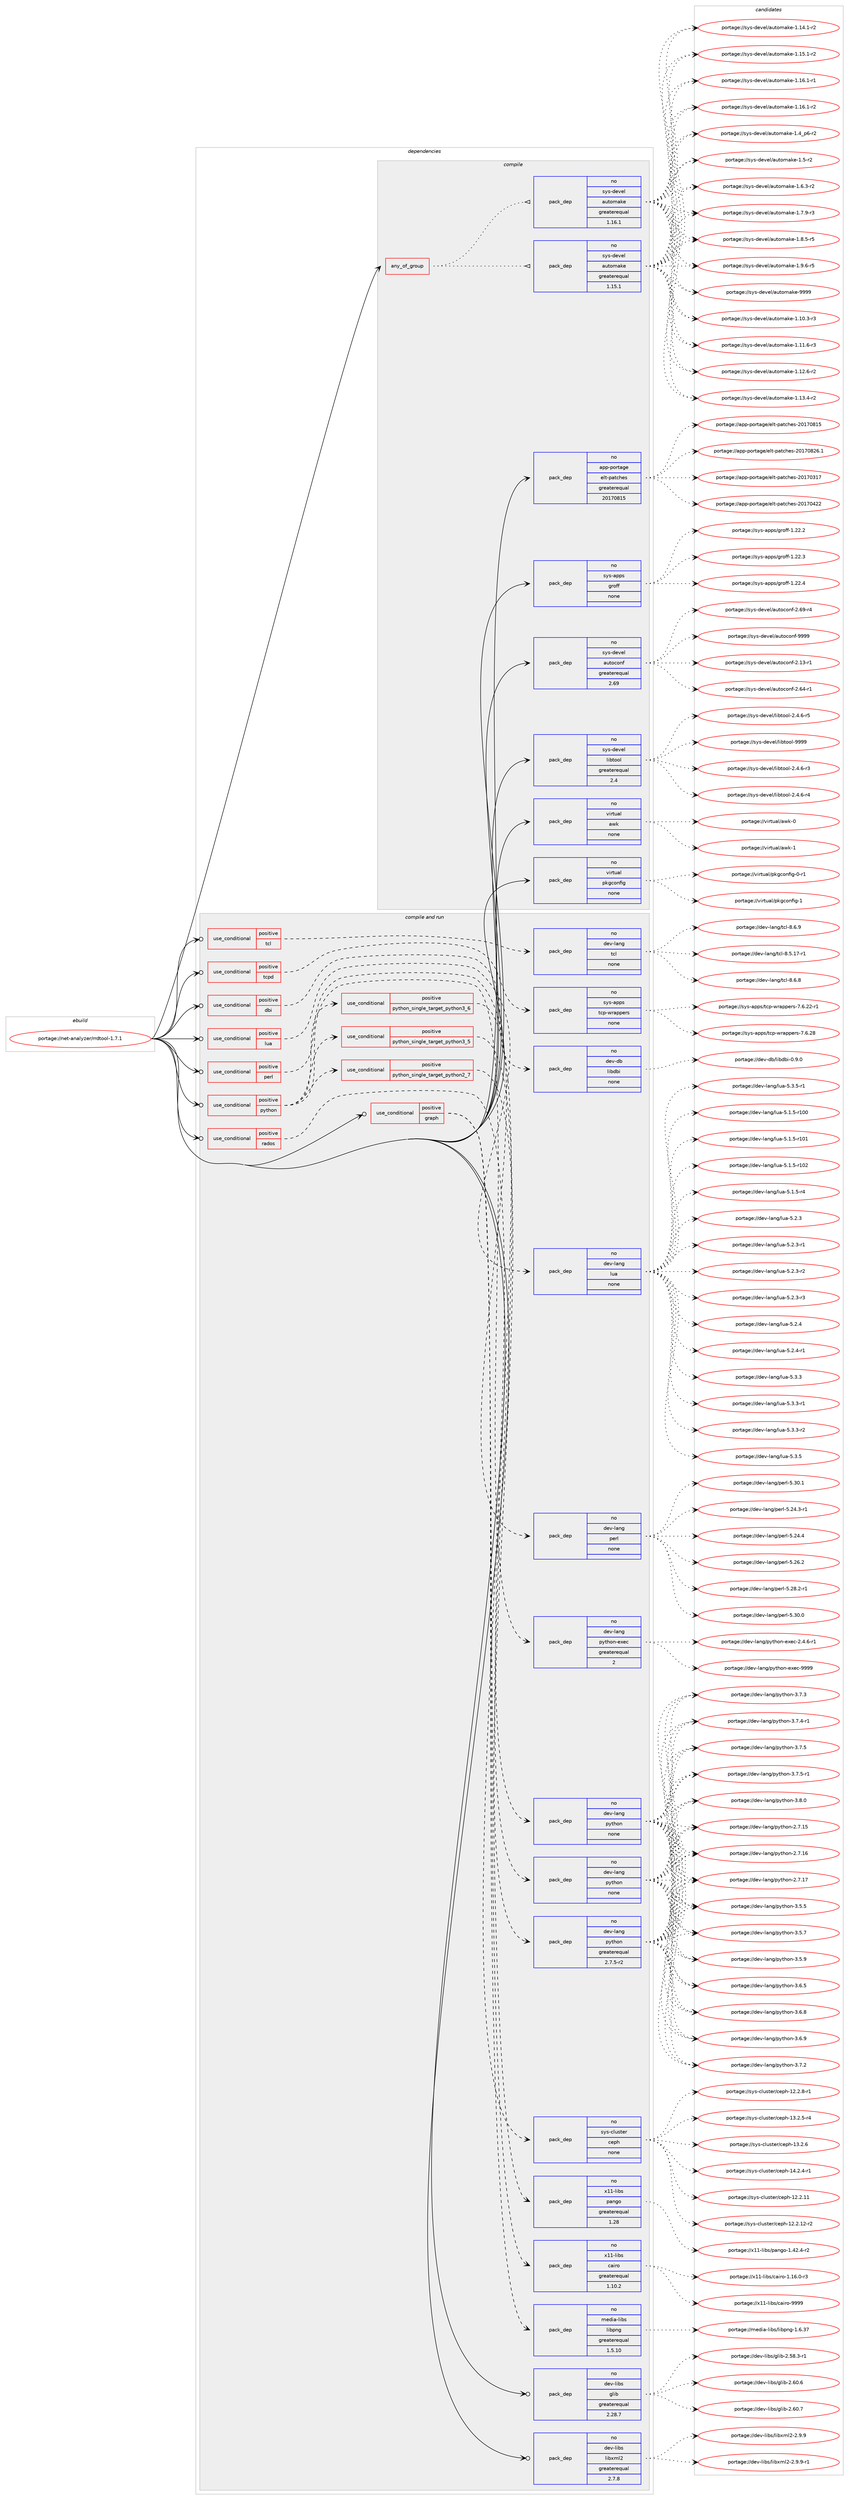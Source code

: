 digraph prolog {

# *************
# Graph options
# *************

newrank=true;
concentrate=true;
compound=true;
graph [rankdir=LR,fontname=Helvetica,fontsize=10,ranksep=1.5];#, ranksep=2.5, nodesep=0.2];
edge  [arrowhead=vee];
node  [fontname=Helvetica,fontsize=10];

# **********
# The ebuild
# **********

subgraph cluster_leftcol {
color=gray;
rank=same;
label=<<i>ebuild</i>>;
id [label="portage://net-analyzer/rrdtool-1.7.1", color=red, width=4, href="../net-analyzer/rrdtool-1.7.1.svg"];
}

# ****************
# The dependencies
# ****************

subgraph cluster_midcol {
color=gray;
label=<<i>dependencies</i>>;
subgraph cluster_compile {
fillcolor="#eeeeee";
style=filled;
label=<<i>compile</i>>;
subgraph any5593 {
dependency348438 [label=<<TABLE BORDER="0" CELLBORDER="1" CELLSPACING="0" CELLPADDING="4"><TR><TD CELLPADDING="10">any_of_group</TD></TR></TABLE>>, shape=none, color=red];subgraph pack255840 {
dependency348439 [label=<<TABLE BORDER="0" CELLBORDER="1" CELLSPACING="0" CELLPADDING="4" WIDTH="220"><TR><TD ROWSPAN="6" CELLPADDING="30">pack_dep</TD></TR><TR><TD WIDTH="110">no</TD></TR><TR><TD>sys-devel</TD></TR><TR><TD>automake</TD></TR><TR><TD>greaterequal</TD></TR><TR><TD>1.16.1</TD></TR></TABLE>>, shape=none, color=blue];
}
dependency348438:e -> dependency348439:w [weight=20,style="dotted",arrowhead="oinv"];
subgraph pack255841 {
dependency348440 [label=<<TABLE BORDER="0" CELLBORDER="1" CELLSPACING="0" CELLPADDING="4" WIDTH="220"><TR><TD ROWSPAN="6" CELLPADDING="30">pack_dep</TD></TR><TR><TD WIDTH="110">no</TD></TR><TR><TD>sys-devel</TD></TR><TR><TD>automake</TD></TR><TR><TD>greaterequal</TD></TR><TR><TD>1.15.1</TD></TR></TABLE>>, shape=none, color=blue];
}
dependency348438:e -> dependency348440:w [weight=20,style="dotted",arrowhead="oinv"];
}
id:e -> dependency348438:w [weight=20,style="solid",arrowhead="vee"];
subgraph pack255842 {
dependency348441 [label=<<TABLE BORDER="0" CELLBORDER="1" CELLSPACING="0" CELLPADDING="4" WIDTH="220"><TR><TD ROWSPAN="6" CELLPADDING="30">pack_dep</TD></TR><TR><TD WIDTH="110">no</TD></TR><TR><TD>app-portage</TD></TR><TR><TD>elt-patches</TD></TR><TR><TD>greaterequal</TD></TR><TR><TD>20170815</TD></TR></TABLE>>, shape=none, color=blue];
}
id:e -> dependency348441:w [weight=20,style="solid",arrowhead="vee"];
subgraph pack255843 {
dependency348442 [label=<<TABLE BORDER="0" CELLBORDER="1" CELLSPACING="0" CELLPADDING="4" WIDTH="220"><TR><TD ROWSPAN="6" CELLPADDING="30">pack_dep</TD></TR><TR><TD WIDTH="110">no</TD></TR><TR><TD>sys-apps</TD></TR><TR><TD>groff</TD></TR><TR><TD>none</TD></TR><TR><TD></TD></TR></TABLE>>, shape=none, color=blue];
}
id:e -> dependency348442:w [weight=20,style="solid",arrowhead="vee"];
subgraph pack255844 {
dependency348443 [label=<<TABLE BORDER="0" CELLBORDER="1" CELLSPACING="0" CELLPADDING="4" WIDTH="220"><TR><TD ROWSPAN="6" CELLPADDING="30">pack_dep</TD></TR><TR><TD WIDTH="110">no</TD></TR><TR><TD>sys-devel</TD></TR><TR><TD>autoconf</TD></TR><TR><TD>greaterequal</TD></TR><TR><TD>2.69</TD></TR></TABLE>>, shape=none, color=blue];
}
id:e -> dependency348443:w [weight=20,style="solid",arrowhead="vee"];
subgraph pack255845 {
dependency348444 [label=<<TABLE BORDER="0" CELLBORDER="1" CELLSPACING="0" CELLPADDING="4" WIDTH="220"><TR><TD ROWSPAN="6" CELLPADDING="30">pack_dep</TD></TR><TR><TD WIDTH="110">no</TD></TR><TR><TD>sys-devel</TD></TR><TR><TD>libtool</TD></TR><TR><TD>greaterequal</TD></TR><TR><TD>2.4</TD></TR></TABLE>>, shape=none, color=blue];
}
id:e -> dependency348444:w [weight=20,style="solid",arrowhead="vee"];
subgraph pack255846 {
dependency348445 [label=<<TABLE BORDER="0" CELLBORDER="1" CELLSPACING="0" CELLPADDING="4" WIDTH="220"><TR><TD ROWSPAN="6" CELLPADDING="30">pack_dep</TD></TR><TR><TD WIDTH="110">no</TD></TR><TR><TD>virtual</TD></TR><TR><TD>awk</TD></TR><TR><TD>none</TD></TR><TR><TD></TD></TR></TABLE>>, shape=none, color=blue];
}
id:e -> dependency348445:w [weight=20,style="solid",arrowhead="vee"];
subgraph pack255847 {
dependency348446 [label=<<TABLE BORDER="0" CELLBORDER="1" CELLSPACING="0" CELLPADDING="4" WIDTH="220"><TR><TD ROWSPAN="6" CELLPADDING="30">pack_dep</TD></TR><TR><TD WIDTH="110">no</TD></TR><TR><TD>virtual</TD></TR><TR><TD>pkgconfig</TD></TR><TR><TD>none</TD></TR><TR><TD></TD></TR></TABLE>>, shape=none, color=blue];
}
id:e -> dependency348446:w [weight=20,style="solid",arrowhead="vee"];
}
subgraph cluster_compileandrun {
fillcolor="#eeeeee";
style=filled;
label=<<i>compile and run</i>>;
subgraph cond86860 {
dependency348447 [label=<<TABLE BORDER="0" CELLBORDER="1" CELLSPACING="0" CELLPADDING="4"><TR><TD ROWSPAN="3" CELLPADDING="10">use_conditional</TD></TR><TR><TD>positive</TD></TR><TR><TD>dbi</TD></TR></TABLE>>, shape=none, color=red];
subgraph pack255848 {
dependency348448 [label=<<TABLE BORDER="0" CELLBORDER="1" CELLSPACING="0" CELLPADDING="4" WIDTH="220"><TR><TD ROWSPAN="6" CELLPADDING="30">pack_dep</TD></TR><TR><TD WIDTH="110">no</TD></TR><TR><TD>dev-db</TD></TR><TR><TD>libdbi</TD></TR><TR><TD>none</TD></TR><TR><TD></TD></TR></TABLE>>, shape=none, color=blue];
}
dependency348447:e -> dependency348448:w [weight=20,style="dashed",arrowhead="vee"];
}
id:e -> dependency348447:w [weight=20,style="solid",arrowhead="odotvee"];
subgraph cond86861 {
dependency348449 [label=<<TABLE BORDER="0" CELLBORDER="1" CELLSPACING="0" CELLPADDING="4"><TR><TD ROWSPAN="3" CELLPADDING="10">use_conditional</TD></TR><TR><TD>positive</TD></TR><TR><TD>graph</TD></TR></TABLE>>, shape=none, color=red];
subgraph pack255849 {
dependency348450 [label=<<TABLE BORDER="0" CELLBORDER="1" CELLSPACING="0" CELLPADDING="4" WIDTH="220"><TR><TD ROWSPAN="6" CELLPADDING="30">pack_dep</TD></TR><TR><TD WIDTH="110">no</TD></TR><TR><TD>media-libs</TD></TR><TR><TD>libpng</TD></TR><TR><TD>greaterequal</TD></TR><TR><TD>1.5.10</TD></TR></TABLE>>, shape=none, color=blue];
}
dependency348449:e -> dependency348450:w [weight=20,style="dashed",arrowhead="vee"];
subgraph pack255850 {
dependency348451 [label=<<TABLE BORDER="0" CELLBORDER="1" CELLSPACING="0" CELLPADDING="4" WIDTH="220"><TR><TD ROWSPAN="6" CELLPADDING="30">pack_dep</TD></TR><TR><TD WIDTH="110">no</TD></TR><TR><TD>x11-libs</TD></TR><TR><TD>cairo</TD></TR><TR><TD>greaterequal</TD></TR><TR><TD>1.10.2</TD></TR></TABLE>>, shape=none, color=blue];
}
dependency348449:e -> dependency348451:w [weight=20,style="dashed",arrowhead="vee"];
subgraph pack255851 {
dependency348452 [label=<<TABLE BORDER="0" CELLBORDER="1" CELLSPACING="0" CELLPADDING="4" WIDTH="220"><TR><TD ROWSPAN="6" CELLPADDING="30">pack_dep</TD></TR><TR><TD WIDTH="110">no</TD></TR><TR><TD>x11-libs</TD></TR><TR><TD>pango</TD></TR><TR><TD>greaterequal</TD></TR><TR><TD>1.28</TD></TR></TABLE>>, shape=none, color=blue];
}
dependency348449:e -> dependency348452:w [weight=20,style="dashed",arrowhead="vee"];
}
id:e -> dependency348449:w [weight=20,style="solid",arrowhead="odotvee"];
subgraph cond86862 {
dependency348453 [label=<<TABLE BORDER="0" CELLBORDER="1" CELLSPACING="0" CELLPADDING="4"><TR><TD ROWSPAN="3" CELLPADDING="10">use_conditional</TD></TR><TR><TD>positive</TD></TR><TR><TD>lua</TD></TR></TABLE>>, shape=none, color=red];
subgraph pack255852 {
dependency348454 [label=<<TABLE BORDER="0" CELLBORDER="1" CELLSPACING="0" CELLPADDING="4" WIDTH="220"><TR><TD ROWSPAN="6" CELLPADDING="30">pack_dep</TD></TR><TR><TD WIDTH="110">no</TD></TR><TR><TD>dev-lang</TD></TR><TR><TD>lua</TD></TR><TR><TD>none</TD></TR><TR><TD></TD></TR></TABLE>>, shape=none, color=blue];
}
dependency348453:e -> dependency348454:w [weight=20,style="dashed",arrowhead="vee"];
}
id:e -> dependency348453:w [weight=20,style="solid",arrowhead="odotvee"];
subgraph cond86863 {
dependency348455 [label=<<TABLE BORDER="0" CELLBORDER="1" CELLSPACING="0" CELLPADDING="4"><TR><TD ROWSPAN="3" CELLPADDING="10">use_conditional</TD></TR><TR><TD>positive</TD></TR><TR><TD>perl</TD></TR></TABLE>>, shape=none, color=red];
subgraph pack255853 {
dependency348456 [label=<<TABLE BORDER="0" CELLBORDER="1" CELLSPACING="0" CELLPADDING="4" WIDTH="220"><TR><TD ROWSPAN="6" CELLPADDING="30">pack_dep</TD></TR><TR><TD WIDTH="110">no</TD></TR><TR><TD>dev-lang</TD></TR><TR><TD>perl</TD></TR><TR><TD>none</TD></TR><TR><TD></TD></TR></TABLE>>, shape=none, color=blue];
}
dependency348455:e -> dependency348456:w [weight=20,style="dashed",arrowhead="vee"];
}
id:e -> dependency348455:w [weight=20,style="solid",arrowhead="odotvee"];
subgraph cond86864 {
dependency348457 [label=<<TABLE BORDER="0" CELLBORDER="1" CELLSPACING="0" CELLPADDING="4"><TR><TD ROWSPAN="3" CELLPADDING="10">use_conditional</TD></TR><TR><TD>positive</TD></TR><TR><TD>python</TD></TR></TABLE>>, shape=none, color=red];
subgraph cond86865 {
dependency348458 [label=<<TABLE BORDER="0" CELLBORDER="1" CELLSPACING="0" CELLPADDING="4"><TR><TD ROWSPAN="3" CELLPADDING="10">use_conditional</TD></TR><TR><TD>positive</TD></TR><TR><TD>python_single_target_python2_7</TD></TR></TABLE>>, shape=none, color=red];
subgraph pack255854 {
dependency348459 [label=<<TABLE BORDER="0" CELLBORDER="1" CELLSPACING="0" CELLPADDING="4" WIDTH="220"><TR><TD ROWSPAN="6" CELLPADDING="30">pack_dep</TD></TR><TR><TD WIDTH="110">no</TD></TR><TR><TD>dev-lang</TD></TR><TR><TD>python</TD></TR><TR><TD>greaterequal</TD></TR><TR><TD>2.7.5-r2</TD></TR></TABLE>>, shape=none, color=blue];
}
dependency348458:e -> dependency348459:w [weight=20,style="dashed",arrowhead="vee"];
}
dependency348457:e -> dependency348458:w [weight=20,style="dashed",arrowhead="vee"];
subgraph cond86866 {
dependency348460 [label=<<TABLE BORDER="0" CELLBORDER="1" CELLSPACING="0" CELLPADDING="4"><TR><TD ROWSPAN="3" CELLPADDING="10">use_conditional</TD></TR><TR><TD>positive</TD></TR><TR><TD>python_single_target_python3_5</TD></TR></TABLE>>, shape=none, color=red];
subgraph pack255855 {
dependency348461 [label=<<TABLE BORDER="0" CELLBORDER="1" CELLSPACING="0" CELLPADDING="4" WIDTH="220"><TR><TD ROWSPAN="6" CELLPADDING="30">pack_dep</TD></TR><TR><TD WIDTH="110">no</TD></TR><TR><TD>dev-lang</TD></TR><TR><TD>python</TD></TR><TR><TD>none</TD></TR><TR><TD></TD></TR></TABLE>>, shape=none, color=blue];
}
dependency348460:e -> dependency348461:w [weight=20,style="dashed",arrowhead="vee"];
}
dependency348457:e -> dependency348460:w [weight=20,style="dashed",arrowhead="vee"];
subgraph cond86867 {
dependency348462 [label=<<TABLE BORDER="0" CELLBORDER="1" CELLSPACING="0" CELLPADDING="4"><TR><TD ROWSPAN="3" CELLPADDING="10">use_conditional</TD></TR><TR><TD>positive</TD></TR><TR><TD>python_single_target_python3_6</TD></TR></TABLE>>, shape=none, color=red];
subgraph pack255856 {
dependency348463 [label=<<TABLE BORDER="0" CELLBORDER="1" CELLSPACING="0" CELLPADDING="4" WIDTH="220"><TR><TD ROWSPAN="6" CELLPADDING="30">pack_dep</TD></TR><TR><TD WIDTH="110">no</TD></TR><TR><TD>dev-lang</TD></TR><TR><TD>python</TD></TR><TR><TD>none</TD></TR><TR><TD></TD></TR></TABLE>>, shape=none, color=blue];
}
dependency348462:e -> dependency348463:w [weight=20,style="dashed",arrowhead="vee"];
}
dependency348457:e -> dependency348462:w [weight=20,style="dashed",arrowhead="vee"];
subgraph pack255857 {
dependency348464 [label=<<TABLE BORDER="0" CELLBORDER="1" CELLSPACING="0" CELLPADDING="4" WIDTH="220"><TR><TD ROWSPAN="6" CELLPADDING="30">pack_dep</TD></TR><TR><TD WIDTH="110">no</TD></TR><TR><TD>dev-lang</TD></TR><TR><TD>python-exec</TD></TR><TR><TD>greaterequal</TD></TR><TR><TD>2</TD></TR></TABLE>>, shape=none, color=blue];
}
dependency348457:e -> dependency348464:w [weight=20,style="dashed",arrowhead="vee"];
}
id:e -> dependency348457:w [weight=20,style="solid",arrowhead="odotvee"];
subgraph cond86868 {
dependency348465 [label=<<TABLE BORDER="0" CELLBORDER="1" CELLSPACING="0" CELLPADDING="4"><TR><TD ROWSPAN="3" CELLPADDING="10">use_conditional</TD></TR><TR><TD>positive</TD></TR><TR><TD>rados</TD></TR></TABLE>>, shape=none, color=red];
subgraph pack255858 {
dependency348466 [label=<<TABLE BORDER="0" CELLBORDER="1" CELLSPACING="0" CELLPADDING="4" WIDTH="220"><TR><TD ROWSPAN="6" CELLPADDING="30">pack_dep</TD></TR><TR><TD WIDTH="110">no</TD></TR><TR><TD>sys-cluster</TD></TR><TR><TD>ceph</TD></TR><TR><TD>none</TD></TR><TR><TD></TD></TR></TABLE>>, shape=none, color=blue];
}
dependency348465:e -> dependency348466:w [weight=20,style="dashed",arrowhead="vee"];
}
id:e -> dependency348465:w [weight=20,style="solid",arrowhead="odotvee"];
subgraph cond86869 {
dependency348467 [label=<<TABLE BORDER="0" CELLBORDER="1" CELLSPACING="0" CELLPADDING="4"><TR><TD ROWSPAN="3" CELLPADDING="10">use_conditional</TD></TR><TR><TD>positive</TD></TR><TR><TD>tcl</TD></TR></TABLE>>, shape=none, color=red];
subgraph pack255859 {
dependency348468 [label=<<TABLE BORDER="0" CELLBORDER="1" CELLSPACING="0" CELLPADDING="4" WIDTH="220"><TR><TD ROWSPAN="6" CELLPADDING="30">pack_dep</TD></TR><TR><TD WIDTH="110">no</TD></TR><TR><TD>dev-lang</TD></TR><TR><TD>tcl</TD></TR><TR><TD>none</TD></TR><TR><TD></TD></TR></TABLE>>, shape=none, color=blue];
}
dependency348467:e -> dependency348468:w [weight=20,style="dashed",arrowhead="vee"];
}
id:e -> dependency348467:w [weight=20,style="solid",arrowhead="odotvee"];
subgraph cond86870 {
dependency348469 [label=<<TABLE BORDER="0" CELLBORDER="1" CELLSPACING="0" CELLPADDING="4"><TR><TD ROWSPAN="3" CELLPADDING="10">use_conditional</TD></TR><TR><TD>positive</TD></TR><TR><TD>tcpd</TD></TR></TABLE>>, shape=none, color=red];
subgraph pack255860 {
dependency348470 [label=<<TABLE BORDER="0" CELLBORDER="1" CELLSPACING="0" CELLPADDING="4" WIDTH="220"><TR><TD ROWSPAN="6" CELLPADDING="30">pack_dep</TD></TR><TR><TD WIDTH="110">no</TD></TR><TR><TD>sys-apps</TD></TR><TR><TD>tcp-wrappers</TD></TR><TR><TD>none</TD></TR><TR><TD></TD></TR></TABLE>>, shape=none, color=blue];
}
dependency348469:e -> dependency348470:w [weight=20,style="dashed",arrowhead="vee"];
}
id:e -> dependency348469:w [weight=20,style="solid",arrowhead="odotvee"];
subgraph pack255861 {
dependency348471 [label=<<TABLE BORDER="0" CELLBORDER="1" CELLSPACING="0" CELLPADDING="4" WIDTH="220"><TR><TD ROWSPAN="6" CELLPADDING="30">pack_dep</TD></TR><TR><TD WIDTH="110">no</TD></TR><TR><TD>dev-libs</TD></TR><TR><TD>glib</TD></TR><TR><TD>greaterequal</TD></TR><TR><TD>2.28.7</TD></TR></TABLE>>, shape=none, color=blue];
}
id:e -> dependency348471:w [weight=20,style="solid",arrowhead="odotvee"];
subgraph pack255862 {
dependency348472 [label=<<TABLE BORDER="0" CELLBORDER="1" CELLSPACING="0" CELLPADDING="4" WIDTH="220"><TR><TD ROWSPAN="6" CELLPADDING="30">pack_dep</TD></TR><TR><TD WIDTH="110">no</TD></TR><TR><TD>dev-libs</TD></TR><TR><TD>libxml2</TD></TR><TR><TD>greaterequal</TD></TR><TR><TD>2.7.8</TD></TR></TABLE>>, shape=none, color=blue];
}
id:e -> dependency348472:w [weight=20,style="solid",arrowhead="odotvee"];
}
subgraph cluster_run {
fillcolor="#eeeeee";
style=filled;
label=<<i>run</i>>;
}
}

# **************
# The candidates
# **************

subgraph cluster_choices {
rank=same;
color=gray;
label=<<i>candidates</i>>;

subgraph choice255840 {
color=black;
nodesep=1;
choiceportage11512111545100101118101108479711711611110997107101454946494846514511451 [label="portage://sys-devel/automake-1.10.3-r3", color=red, width=4,href="../sys-devel/automake-1.10.3-r3.svg"];
choiceportage11512111545100101118101108479711711611110997107101454946494946544511451 [label="portage://sys-devel/automake-1.11.6-r3", color=red, width=4,href="../sys-devel/automake-1.11.6-r3.svg"];
choiceportage11512111545100101118101108479711711611110997107101454946495046544511450 [label="portage://sys-devel/automake-1.12.6-r2", color=red, width=4,href="../sys-devel/automake-1.12.6-r2.svg"];
choiceportage11512111545100101118101108479711711611110997107101454946495146524511450 [label="portage://sys-devel/automake-1.13.4-r2", color=red, width=4,href="../sys-devel/automake-1.13.4-r2.svg"];
choiceportage11512111545100101118101108479711711611110997107101454946495246494511450 [label="portage://sys-devel/automake-1.14.1-r2", color=red, width=4,href="../sys-devel/automake-1.14.1-r2.svg"];
choiceportage11512111545100101118101108479711711611110997107101454946495346494511450 [label="portage://sys-devel/automake-1.15.1-r2", color=red, width=4,href="../sys-devel/automake-1.15.1-r2.svg"];
choiceportage11512111545100101118101108479711711611110997107101454946495446494511449 [label="portage://sys-devel/automake-1.16.1-r1", color=red, width=4,href="../sys-devel/automake-1.16.1-r1.svg"];
choiceportage11512111545100101118101108479711711611110997107101454946495446494511450 [label="portage://sys-devel/automake-1.16.1-r2", color=red, width=4,href="../sys-devel/automake-1.16.1-r2.svg"];
choiceportage115121115451001011181011084797117116111109971071014549465295112544511450 [label="portage://sys-devel/automake-1.4_p6-r2", color=red, width=4,href="../sys-devel/automake-1.4_p6-r2.svg"];
choiceportage11512111545100101118101108479711711611110997107101454946534511450 [label="portage://sys-devel/automake-1.5-r2", color=red, width=4,href="../sys-devel/automake-1.5-r2.svg"];
choiceportage115121115451001011181011084797117116111109971071014549465446514511450 [label="portage://sys-devel/automake-1.6.3-r2", color=red, width=4,href="../sys-devel/automake-1.6.3-r2.svg"];
choiceportage115121115451001011181011084797117116111109971071014549465546574511451 [label="portage://sys-devel/automake-1.7.9-r3", color=red, width=4,href="../sys-devel/automake-1.7.9-r3.svg"];
choiceportage115121115451001011181011084797117116111109971071014549465646534511453 [label="portage://sys-devel/automake-1.8.5-r5", color=red, width=4,href="../sys-devel/automake-1.8.5-r5.svg"];
choiceportage115121115451001011181011084797117116111109971071014549465746544511453 [label="portage://sys-devel/automake-1.9.6-r5", color=red, width=4,href="../sys-devel/automake-1.9.6-r5.svg"];
choiceportage115121115451001011181011084797117116111109971071014557575757 [label="portage://sys-devel/automake-9999", color=red, width=4,href="../sys-devel/automake-9999.svg"];
dependency348439:e -> choiceportage11512111545100101118101108479711711611110997107101454946494846514511451:w [style=dotted,weight="100"];
dependency348439:e -> choiceportage11512111545100101118101108479711711611110997107101454946494946544511451:w [style=dotted,weight="100"];
dependency348439:e -> choiceportage11512111545100101118101108479711711611110997107101454946495046544511450:w [style=dotted,weight="100"];
dependency348439:e -> choiceportage11512111545100101118101108479711711611110997107101454946495146524511450:w [style=dotted,weight="100"];
dependency348439:e -> choiceportage11512111545100101118101108479711711611110997107101454946495246494511450:w [style=dotted,weight="100"];
dependency348439:e -> choiceportage11512111545100101118101108479711711611110997107101454946495346494511450:w [style=dotted,weight="100"];
dependency348439:e -> choiceportage11512111545100101118101108479711711611110997107101454946495446494511449:w [style=dotted,weight="100"];
dependency348439:e -> choiceportage11512111545100101118101108479711711611110997107101454946495446494511450:w [style=dotted,weight="100"];
dependency348439:e -> choiceportage115121115451001011181011084797117116111109971071014549465295112544511450:w [style=dotted,weight="100"];
dependency348439:e -> choiceportage11512111545100101118101108479711711611110997107101454946534511450:w [style=dotted,weight="100"];
dependency348439:e -> choiceportage115121115451001011181011084797117116111109971071014549465446514511450:w [style=dotted,weight="100"];
dependency348439:e -> choiceportage115121115451001011181011084797117116111109971071014549465546574511451:w [style=dotted,weight="100"];
dependency348439:e -> choiceportage115121115451001011181011084797117116111109971071014549465646534511453:w [style=dotted,weight="100"];
dependency348439:e -> choiceportage115121115451001011181011084797117116111109971071014549465746544511453:w [style=dotted,weight="100"];
dependency348439:e -> choiceportage115121115451001011181011084797117116111109971071014557575757:w [style=dotted,weight="100"];
}
subgraph choice255841 {
color=black;
nodesep=1;
choiceportage11512111545100101118101108479711711611110997107101454946494846514511451 [label="portage://sys-devel/automake-1.10.3-r3", color=red, width=4,href="../sys-devel/automake-1.10.3-r3.svg"];
choiceportage11512111545100101118101108479711711611110997107101454946494946544511451 [label="portage://sys-devel/automake-1.11.6-r3", color=red, width=4,href="../sys-devel/automake-1.11.6-r3.svg"];
choiceportage11512111545100101118101108479711711611110997107101454946495046544511450 [label="portage://sys-devel/automake-1.12.6-r2", color=red, width=4,href="../sys-devel/automake-1.12.6-r2.svg"];
choiceportage11512111545100101118101108479711711611110997107101454946495146524511450 [label="portage://sys-devel/automake-1.13.4-r2", color=red, width=4,href="../sys-devel/automake-1.13.4-r2.svg"];
choiceportage11512111545100101118101108479711711611110997107101454946495246494511450 [label="portage://sys-devel/automake-1.14.1-r2", color=red, width=4,href="../sys-devel/automake-1.14.1-r2.svg"];
choiceportage11512111545100101118101108479711711611110997107101454946495346494511450 [label="portage://sys-devel/automake-1.15.1-r2", color=red, width=4,href="../sys-devel/automake-1.15.1-r2.svg"];
choiceportage11512111545100101118101108479711711611110997107101454946495446494511449 [label="portage://sys-devel/automake-1.16.1-r1", color=red, width=4,href="../sys-devel/automake-1.16.1-r1.svg"];
choiceportage11512111545100101118101108479711711611110997107101454946495446494511450 [label="portage://sys-devel/automake-1.16.1-r2", color=red, width=4,href="../sys-devel/automake-1.16.1-r2.svg"];
choiceportage115121115451001011181011084797117116111109971071014549465295112544511450 [label="portage://sys-devel/automake-1.4_p6-r2", color=red, width=4,href="../sys-devel/automake-1.4_p6-r2.svg"];
choiceportage11512111545100101118101108479711711611110997107101454946534511450 [label="portage://sys-devel/automake-1.5-r2", color=red, width=4,href="../sys-devel/automake-1.5-r2.svg"];
choiceportage115121115451001011181011084797117116111109971071014549465446514511450 [label="portage://sys-devel/automake-1.6.3-r2", color=red, width=4,href="../sys-devel/automake-1.6.3-r2.svg"];
choiceportage115121115451001011181011084797117116111109971071014549465546574511451 [label="portage://sys-devel/automake-1.7.9-r3", color=red, width=4,href="../sys-devel/automake-1.7.9-r3.svg"];
choiceportage115121115451001011181011084797117116111109971071014549465646534511453 [label="portage://sys-devel/automake-1.8.5-r5", color=red, width=4,href="../sys-devel/automake-1.8.5-r5.svg"];
choiceportage115121115451001011181011084797117116111109971071014549465746544511453 [label="portage://sys-devel/automake-1.9.6-r5", color=red, width=4,href="../sys-devel/automake-1.9.6-r5.svg"];
choiceportage115121115451001011181011084797117116111109971071014557575757 [label="portage://sys-devel/automake-9999", color=red, width=4,href="../sys-devel/automake-9999.svg"];
dependency348440:e -> choiceportage11512111545100101118101108479711711611110997107101454946494846514511451:w [style=dotted,weight="100"];
dependency348440:e -> choiceportage11512111545100101118101108479711711611110997107101454946494946544511451:w [style=dotted,weight="100"];
dependency348440:e -> choiceportage11512111545100101118101108479711711611110997107101454946495046544511450:w [style=dotted,weight="100"];
dependency348440:e -> choiceportage11512111545100101118101108479711711611110997107101454946495146524511450:w [style=dotted,weight="100"];
dependency348440:e -> choiceportage11512111545100101118101108479711711611110997107101454946495246494511450:w [style=dotted,weight="100"];
dependency348440:e -> choiceportage11512111545100101118101108479711711611110997107101454946495346494511450:w [style=dotted,weight="100"];
dependency348440:e -> choiceportage11512111545100101118101108479711711611110997107101454946495446494511449:w [style=dotted,weight="100"];
dependency348440:e -> choiceportage11512111545100101118101108479711711611110997107101454946495446494511450:w [style=dotted,weight="100"];
dependency348440:e -> choiceportage115121115451001011181011084797117116111109971071014549465295112544511450:w [style=dotted,weight="100"];
dependency348440:e -> choiceportage11512111545100101118101108479711711611110997107101454946534511450:w [style=dotted,weight="100"];
dependency348440:e -> choiceportage115121115451001011181011084797117116111109971071014549465446514511450:w [style=dotted,weight="100"];
dependency348440:e -> choiceportage115121115451001011181011084797117116111109971071014549465546574511451:w [style=dotted,weight="100"];
dependency348440:e -> choiceportage115121115451001011181011084797117116111109971071014549465646534511453:w [style=dotted,weight="100"];
dependency348440:e -> choiceportage115121115451001011181011084797117116111109971071014549465746544511453:w [style=dotted,weight="100"];
dependency348440:e -> choiceportage115121115451001011181011084797117116111109971071014557575757:w [style=dotted,weight="100"];
}
subgraph choice255842 {
color=black;
nodesep=1;
choiceportage97112112451121111141169710310147101108116451129711699104101115455048495548514955 [label="portage://app-portage/elt-patches-20170317", color=red, width=4,href="../app-portage/elt-patches-20170317.svg"];
choiceportage97112112451121111141169710310147101108116451129711699104101115455048495548525050 [label="portage://app-portage/elt-patches-20170422", color=red, width=4,href="../app-portage/elt-patches-20170422.svg"];
choiceportage97112112451121111141169710310147101108116451129711699104101115455048495548564953 [label="portage://app-portage/elt-patches-20170815", color=red, width=4,href="../app-portage/elt-patches-20170815.svg"];
choiceportage971121124511211111411697103101471011081164511297116991041011154550484955485650544649 [label="portage://app-portage/elt-patches-20170826.1", color=red, width=4,href="../app-portage/elt-patches-20170826.1.svg"];
dependency348441:e -> choiceportage97112112451121111141169710310147101108116451129711699104101115455048495548514955:w [style=dotted,weight="100"];
dependency348441:e -> choiceportage97112112451121111141169710310147101108116451129711699104101115455048495548525050:w [style=dotted,weight="100"];
dependency348441:e -> choiceportage97112112451121111141169710310147101108116451129711699104101115455048495548564953:w [style=dotted,weight="100"];
dependency348441:e -> choiceportage971121124511211111411697103101471011081164511297116991041011154550484955485650544649:w [style=dotted,weight="100"];
}
subgraph choice255843 {
color=black;
nodesep=1;
choiceportage11512111545971121121154710311411110210245494650504650 [label="portage://sys-apps/groff-1.22.2", color=red, width=4,href="../sys-apps/groff-1.22.2.svg"];
choiceportage11512111545971121121154710311411110210245494650504651 [label="portage://sys-apps/groff-1.22.3", color=red, width=4,href="../sys-apps/groff-1.22.3.svg"];
choiceportage11512111545971121121154710311411110210245494650504652 [label="portage://sys-apps/groff-1.22.4", color=red, width=4,href="../sys-apps/groff-1.22.4.svg"];
dependency348442:e -> choiceportage11512111545971121121154710311411110210245494650504650:w [style=dotted,weight="100"];
dependency348442:e -> choiceportage11512111545971121121154710311411110210245494650504651:w [style=dotted,weight="100"];
dependency348442:e -> choiceportage11512111545971121121154710311411110210245494650504652:w [style=dotted,weight="100"];
}
subgraph choice255844 {
color=black;
nodesep=1;
choiceportage1151211154510010111810110847971171161119911111010245504649514511449 [label="portage://sys-devel/autoconf-2.13-r1", color=red, width=4,href="../sys-devel/autoconf-2.13-r1.svg"];
choiceportage1151211154510010111810110847971171161119911111010245504654524511449 [label="portage://sys-devel/autoconf-2.64-r1", color=red, width=4,href="../sys-devel/autoconf-2.64-r1.svg"];
choiceportage1151211154510010111810110847971171161119911111010245504654574511452 [label="portage://sys-devel/autoconf-2.69-r4", color=red, width=4,href="../sys-devel/autoconf-2.69-r4.svg"];
choiceportage115121115451001011181011084797117116111991111101024557575757 [label="portage://sys-devel/autoconf-9999", color=red, width=4,href="../sys-devel/autoconf-9999.svg"];
dependency348443:e -> choiceportage1151211154510010111810110847971171161119911111010245504649514511449:w [style=dotted,weight="100"];
dependency348443:e -> choiceportage1151211154510010111810110847971171161119911111010245504654524511449:w [style=dotted,weight="100"];
dependency348443:e -> choiceportage1151211154510010111810110847971171161119911111010245504654574511452:w [style=dotted,weight="100"];
dependency348443:e -> choiceportage115121115451001011181011084797117116111991111101024557575757:w [style=dotted,weight="100"];
}
subgraph choice255845 {
color=black;
nodesep=1;
choiceportage1151211154510010111810110847108105981161111111084550465246544511451 [label="portage://sys-devel/libtool-2.4.6-r3", color=red, width=4,href="../sys-devel/libtool-2.4.6-r3.svg"];
choiceportage1151211154510010111810110847108105981161111111084550465246544511452 [label="portage://sys-devel/libtool-2.4.6-r4", color=red, width=4,href="../sys-devel/libtool-2.4.6-r4.svg"];
choiceportage1151211154510010111810110847108105981161111111084550465246544511453 [label="portage://sys-devel/libtool-2.4.6-r5", color=red, width=4,href="../sys-devel/libtool-2.4.6-r5.svg"];
choiceportage1151211154510010111810110847108105981161111111084557575757 [label="portage://sys-devel/libtool-9999", color=red, width=4,href="../sys-devel/libtool-9999.svg"];
dependency348444:e -> choiceportage1151211154510010111810110847108105981161111111084550465246544511451:w [style=dotted,weight="100"];
dependency348444:e -> choiceportage1151211154510010111810110847108105981161111111084550465246544511452:w [style=dotted,weight="100"];
dependency348444:e -> choiceportage1151211154510010111810110847108105981161111111084550465246544511453:w [style=dotted,weight="100"];
dependency348444:e -> choiceportage1151211154510010111810110847108105981161111111084557575757:w [style=dotted,weight="100"];
}
subgraph choice255846 {
color=black;
nodesep=1;
choiceportage1181051141161179710847971191074548 [label="portage://virtual/awk-0", color=red, width=4,href="../virtual/awk-0.svg"];
choiceportage1181051141161179710847971191074549 [label="portage://virtual/awk-1", color=red, width=4,href="../virtual/awk-1.svg"];
dependency348445:e -> choiceportage1181051141161179710847971191074548:w [style=dotted,weight="100"];
dependency348445:e -> choiceportage1181051141161179710847971191074549:w [style=dotted,weight="100"];
}
subgraph choice255847 {
color=black;
nodesep=1;
choiceportage11810511411611797108471121071039911111010210510345484511449 [label="portage://virtual/pkgconfig-0-r1", color=red, width=4,href="../virtual/pkgconfig-0-r1.svg"];
choiceportage1181051141161179710847112107103991111101021051034549 [label="portage://virtual/pkgconfig-1", color=red, width=4,href="../virtual/pkgconfig-1.svg"];
dependency348446:e -> choiceportage11810511411611797108471121071039911111010210510345484511449:w [style=dotted,weight="100"];
dependency348446:e -> choiceportage1181051141161179710847112107103991111101021051034549:w [style=dotted,weight="100"];
}
subgraph choice255848 {
color=black;
nodesep=1;
choiceportage1001011184510098471081059810098105454846574648 [label="portage://dev-db/libdbi-0.9.0", color=red, width=4,href="../dev-db/libdbi-0.9.0.svg"];
dependency348448:e -> choiceportage1001011184510098471081059810098105454846574648:w [style=dotted,weight="100"];
}
subgraph choice255849 {
color=black;
nodesep=1;
choiceportage109101100105974510810598115471081059811211010345494654465155 [label="portage://media-libs/libpng-1.6.37", color=red, width=4,href="../media-libs/libpng-1.6.37.svg"];
dependency348450:e -> choiceportage109101100105974510810598115471081059811211010345494654465155:w [style=dotted,weight="100"];
}
subgraph choice255850 {
color=black;
nodesep=1;
choiceportage12049494510810598115479997105114111454946495446484511451 [label="portage://x11-libs/cairo-1.16.0-r3", color=red, width=4,href="../x11-libs/cairo-1.16.0-r3.svg"];
choiceportage120494945108105981154799971051141114557575757 [label="portage://x11-libs/cairo-9999", color=red, width=4,href="../x11-libs/cairo-9999.svg"];
dependency348451:e -> choiceportage12049494510810598115479997105114111454946495446484511451:w [style=dotted,weight="100"];
dependency348451:e -> choiceportage120494945108105981154799971051141114557575757:w [style=dotted,weight="100"];
}
subgraph choice255851 {
color=black;
nodesep=1;
choiceportage120494945108105981154711297110103111454946525046524511450 [label="portage://x11-libs/pango-1.42.4-r2", color=red, width=4,href="../x11-libs/pango-1.42.4-r2.svg"];
dependency348452:e -> choiceportage120494945108105981154711297110103111454946525046524511450:w [style=dotted,weight="100"];
}
subgraph choice255852 {
color=black;
nodesep=1;
choiceportage1001011184510897110103471081179745534649465345114494848 [label="portage://dev-lang/lua-5.1.5-r100", color=red, width=4,href="../dev-lang/lua-5.1.5-r100.svg"];
choiceportage1001011184510897110103471081179745534649465345114494849 [label="portage://dev-lang/lua-5.1.5-r101", color=red, width=4,href="../dev-lang/lua-5.1.5-r101.svg"];
choiceportage1001011184510897110103471081179745534649465345114494850 [label="portage://dev-lang/lua-5.1.5-r102", color=red, width=4,href="../dev-lang/lua-5.1.5-r102.svg"];
choiceportage100101118451089711010347108117974553464946534511452 [label="portage://dev-lang/lua-5.1.5-r4", color=red, width=4,href="../dev-lang/lua-5.1.5-r4.svg"];
choiceportage10010111845108971101034710811797455346504651 [label="portage://dev-lang/lua-5.2.3", color=red, width=4,href="../dev-lang/lua-5.2.3.svg"];
choiceportage100101118451089711010347108117974553465046514511449 [label="portage://dev-lang/lua-5.2.3-r1", color=red, width=4,href="../dev-lang/lua-5.2.3-r1.svg"];
choiceportage100101118451089711010347108117974553465046514511450 [label="portage://dev-lang/lua-5.2.3-r2", color=red, width=4,href="../dev-lang/lua-5.2.3-r2.svg"];
choiceportage100101118451089711010347108117974553465046514511451 [label="portage://dev-lang/lua-5.2.3-r3", color=red, width=4,href="../dev-lang/lua-5.2.3-r3.svg"];
choiceportage10010111845108971101034710811797455346504652 [label="portage://dev-lang/lua-5.2.4", color=red, width=4,href="../dev-lang/lua-5.2.4.svg"];
choiceportage100101118451089711010347108117974553465046524511449 [label="portage://dev-lang/lua-5.2.4-r1", color=red, width=4,href="../dev-lang/lua-5.2.4-r1.svg"];
choiceportage10010111845108971101034710811797455346514651 [label="portage://dev-lang/lua-5.3.3", color=red, width=4,href="../dev-lang/lua-5.3.3.svg"];
choiceportage100101118451089711010347108117974553465146514511449 [label="portage://dev-lang/lua-5.3.3-r1", color=red, width=4,href="../dev-lang/lua-5.3.3-r1.svg"];
choiceportage100101118451089711010347108117974553465146514511450 [label="portage://dev-lang/lua-5.3.3-r2", color=red, width=4,href="../dev-lang/lua-5.3.3-r2.svg"];
choiceportage10010111845108971101034710811797455346514653 [label="portage://dev-lang/lua-5.3.5", color=red, width=4,href="../dev-lang/lua-5.3.5.svg"];
choiceportage100101118451089711010347108117974553465146534511449 [label="portage://dev-lang/lua-5.3.5-r1", color=red, width=4,href="../dev-lang/lua-5.3.5-r1.svg"];
dependency348454:e -> choiceportage1001011184510897110103471081179745534649465345114494848:w [style=dotted,weight="100"];
dependency348454:e -> choiceportage1001011184510897110103471081179745534649465345114494849:w [style=dotted,weight="100"];
dependency348454:e -> choiceportage1001011184510897110103471081179745534649465345114494850:w [style=dotted,weight="100"];
dependency348454:e -> choiceportage100101118451089711010347108117974553464946534511452:w [style=dotted,weight="100"];
dependency348454:e -> choiceportage10010111845108971101034710811797455346504651:w [style=dotted,weight="100"];
dependency348454:e -> choiceportage100101118451089711010347108117974553465046514511449:w [style=dotted,weight="100"];
dependency348454:e -> choiceportage100101118451089711010347108117974553465046514511450:w [style=dotted,weight="100"];
dependency348454:e -> choiceportage100101118451089711010347108117974553465046514511451:w [style=dotted,weight="100"];
dependency348454:e -> choiceportage10010111845108971101034710811797455346504652:w [style=dotted,weight="100"];
dependency348454:e -> choiceportage100101118451089711010347108117974553465046524511449:w [style=dotted,weight="100"];
dependency348454:e -> choiceportage10010111845108971101034710811797455346514651:w [style=dotted,weight="100"];
dependency348454:e -> choiceportage100101118451089711010347108117974553465146514511449:w [style=dotted,weight="100"];
dependency348454:e -> choiceportage100101118451089711010347108117974553465146514511450:w [style=dotted,weight="100"];
dependency348454:e -> choiceportage10010111845108971101034710811797455346514653:w [style=dotted,weight="100"];
dependency348454:e -> choiceportage100101118451089711010347108117974553465146534511449:w [style=dotted,weight="100"];
}
subgraph choice255853 {
color=black;
nodesep=1;
choiceportage100101118451089711010347112101114108455346505246514511449 [label="portage://dev-lang/perl-5.24.3-r1", color=red, width=4,href="../dev-lang/perl-5.24.3-r1.svg"];
choiceportage10010111845108971101034711210111410845534650524652 [label="portage://dev-lang/perl-5.24.4", color=red, width=4,href="../dev-lang/perl-5.24.4.svg"];
choiceportage10010111845108971101034711210111410845534650544650 [label="portage://dev-lang/perl-5.26.2", color=red, width=4,href="../dev-lang/perl-5.26.2.svg"];
choiceportage100101118451089711010347112101114108455346505646504511449 [label="portage://dev-lang/perl-5.28.2-r1", color=red, width=4,href="../dev-lang/perl-5.28.2-r1.svg"];
choiceportage10010111845108971101034711210111410845534651484648 [label="portage://dev-lang/perl-5.30.0", color=red, width=4,href="../dev-lang/perl-5.30.0.svg"];
choiceportage10010111845108971101034711210111410845534651484649 [label="portage://dev-lang/perl-5.30.1", color=red, width=4,href="../dev-lang/perl-5.30.1.svg"];
dependency348456:e -> choiceportage100101118451089711010347112101114108455346505246514511449:w [style=dotted,weight="100"];
dependency348456:e -> choiceportage10010111845108971101034711210111410845534650524652:w [style=dotted,weight="100"];
dependency348456:e -> choiceportage10010111845108971101034711210111410845534650544650:w [style=dotted,weight="100"];
dependency348456:e -> choiceportage100101118451089711010347112101114108455346505646504511449:w [style=dotted,weight="100"];
dependency348456:e -> choiceportage10010111845108971101034711210111410845534651484648:w [style=dotted,weight="100"];
dependency348456:e -> choiceportage10010111845108971101034711210111410845534651484649:w [style=dotted,weight="100"];
}
subgraph choice255854 {
color=black;
nodesep=1;
choiceportage10010111845108971101034711212111610411111045504655464953 [label="portage://dev-lang/python-2.7.15", color=red, width=4,href="../dev-lang/python-2.7.15.svg"];
choiceportage10010111845108971101034711212111610411111045504655464954 [label="portage://dev-lang/python-2.7.16", color=red, width=4,href="../dev-lang/python-2.7.16.svg"];
choiceportage10010111845108971101034711212111610411111045504655464955 [label="portage://dev-lang/python-2.7.17", color=red, width=4,href="../dev-lang/python-2.7.17.svg"];
choiceportage100101118451089711010347112121116104111110455146534653 [label="portage://dev-lang/python-3.5.5", color=red, width=4,href="../dev-lang/python-3.5.5.svg"];
choiceportage100101118451089711010347112121116104111110455146534655 [label="portage://dev-lang/python-3.5.7", color=red, width=4,href="../dev-lang/python-3.5.7.svg"];
choiceportage100101118451089711010347112121116104111110455146534657 [label="portage://dev-lang/python-3.5.9", color=red, width=4,href="../dev-lang/python-3.5.9.svg"];
choiceportage100101118451089711010347112121116104111110455146544653 [label="portage://dev-lang/python-3.6.5", color=red, width=4,href="../dev-lang/python-3.6.5.svg"];
choiceportage100101118451089711010347112121116104111110455146544656 [label="portage://dev-lang/python-3.6.8", color=red, width=4,href="../dev-lang/python-3.6.8.svg"];
choiceportage100101118451089711010347112121116104111110455146544657 [label="portage://dev-lang/python-3.6.9", color=red, width=4,href="../dev-lang/python-3.6.9.svg"];
choiceportage100101118451089711010347112121116104111110455146554650 [label="portage://dev-lang/python-3.7.2", color=red, width=4,href="../dev-lang/python-3.7.2.svg"];
choiceportage100101118451089711010347112121116104111110455146554651 [label="portage://dev-lang/python-3.7.3", color=red, width=4,href="../dev-lang/python-3.7.3.svg"];
choiceportage1001011184510897110103471121211161041111104551465546524511449 [label="portage://dev-lang/python-3.7.4-r1", color=red, width=4,href="../dev-lang/python-3.7.4-r1.svg"];
choiceportage100101118451089711010347112121116104111110455146554653 [label="portage://dev-lang/python-3.7.5", color=red, width=4,href="../dev-lang/python-3.7.5.svg"];
choiceportage1001011184510897110103471121211161041111104551465546534511449 [label="portage://dev-lang/python-3.7.5-r1", color=red, width=4,href="../dev-lang/python-3.7.5-r1.svg"];
choiceportage100101118451089711010347112121116104111110455146564648 [label="portage://dev-lang/python-3.8.0", color=red, width=4,href="../dev-lang/python-3.8.0.svg"];
dependency348459:e -> choiceportage10010111845108971101034711212111610411111045504655464953:w [style=dotted,weight="100"];
dependency348459:e -> choiceportage10010111845108971101034711212111610411111045504655464954:w [style=dotted,weight="100"];
dependency348459:e -> choiceportage10010111845108971101034711212111610411111045504655464955:w [style=dotted,weight="100"];
dependency348459:e -> choiceportage100101118451089711010347112121116104111110455146534653:w [style=dotted,weight="100"];
dependency348459:e -> choiceportage100101118451089711010347112121116104111110455146534655:w [style=dotted,weight="100"];
dependency348459:e -> choiceportage100101118451089711010347112121116104111110455146534657:w [style=dotted,weight="100"];
dependency348459:e -> choiceportage100101118451089711010347112121116104111110455146544653:w [style=dotted,weight="100"];
dependency348459:e -> choiceportage100101118451089711010347112121116104111110455146544656:w [style=dotted,weight="100"];
dependency348459:e -> choiceportage100101118451089711010347112121116104111110455146544657:w [style=dotted,weight="100"];
dependency348459:e -> choiceportage100101118451089711010347112121116104111110455146554650:w [style=dotted,weight="100"];
dependency348459:e -> choiceportage100101118451089711010347112121116104111110455146554651:w [style=dotted,weight="100"];
dependency348459:e -> choiceportage1001011184510897110103471121211161041111104551465546524511449:w [style=dotted,weight="100"];
dependency348459:e -> choiceportage100101118451089711010347112121116104111110455146554653:w [style=dotted,weight="100"];
dependency348459:e -> choiceportage1001011184510897110103471121211161041111104551465546534511449:w [style=dotted,weight="100"];
dependency348459:e -> choiceportage100101118451089711010347112121116104111110455146564648:w [style=dotted,weight="100"];
}
subgraph choice255855 {
color=black;
nodesep=1;
choiceportage10010111845108971101034711212111610411111045504655464953 [label="portage://dev-lang/python-2.7.15", color=red, width=4,href="../dev-lang/python-2.7.15.svg"];
choiceportage10010111845108971101034711212111610411111045504655464954 [label="portage://dev-lang/python-2.7.16", color=red, width=4,href="../dev-lang/python-2.7.16.svg"];
choiceportage10010111845108971101034711212111610411111045504655464955 [label="portage://dev-lang/python-2.7.17", color=red, width=4,href="../dev-lang/python-2.7.17.svg"];
choiceportage100101118451089711010347112121116104111110455146534653 [label="portage://dev-lang/python-3.5.5", color=red, width=4,href="../dev-lang/python-3.5.5.svg"];
choiceportage100101118451089711010347112121116104111110455146534655 [label="portage://dev-lang/python-3.5.7", color=red, width=4,href="../dev-lang/python-3.5.7.svg"];
choiceportage100101118451089711010347112121116104111110455146534657 [label="portage://dev-lang/python-3.5.9", color=red, width=4,href="../dev-lang/python-3.5.9.svg"];
choiceportage100101118451089711010347112121116104111110455146544653 [label="portage://dev-lang/python-3.6.5", color=red, width=4,href="../dev-lang/python-3.6.5.svg"];
choiceportage100101118451089711010347112121116104111110455146544656 [label="portage://dev-lang/python-3.6.8", color=red, width=4,href="../dev-lang/python-3.6.8.svg"];
choiceportage100101118451089711010347112121116104111110455146544657 [label="portage://dev-lang/python-3.6.9", color=red, width=4,href="../dev-lang/python-3.6.9.svg"];
choiceportage100101118451089711010347112121116104111110455146554650 [label="portage://dev-lang/python-3.7.2", color=red, width=4,href="../dev-lang/python-3.7.2.svg"];
choiceportage100101118451089711010347112121116104111110455146554651 [label="portage://dev-lang/python-3.7.3", color=red, width=4,href="../dev-lang/python-3.7.3.svg"];
choiceportage1001011184510897110103471121211161041111104551465546524511449 [label="portage://dev-lang/python-3.7.4-r1", color=red, width=4,href="../dev-lang/python-3.7.4-r1.svg"];
choiceportage100101118451089711010347112121116104111110455146554653 [label="portage://dev-lang/python-3.7.5", color=red, width=4,href="../dev-lang/python-3.7.5.svg"];
choiceportage1001011184510897110103471121211161041111104551465546534511449 [label="portage://dev-lang/python-3.7.5-r1", color=red, width=4,href="../dev-lang/python-3.7.5-r1.svg"];
choiceportage100101118451089711010347112121116104111110455146564648 [label="portage://dev-lang/python-3.8.0", color=red, width=4,href="../dev-lang/python-3.8.0.svg"];
dependency348461:e -> choiceportage10010111845108971101034711212111610411111045504655464953:w [style=dotted,weight="100"];
dependency348461:e -> choiceportage10010111845108971101034711212111610411111045504655464954:w [style=dotted,weight="100"];
dependency348461:e -> choiceportage10010111845108971101034711212111610411111045504655464955:w [style=dotted,weight="100"];
dependency348461:e -> choiceportage100101118451089711010347112121116104111110455146534653:w [style=dotted,weight="100"];
dependency348461:e -> choiceportage100101118451089711010347112121116104111110455146534655:w [style=dotted,weight="100"];
dependency348461:e -> choiceportage100101118451089711010347112121116104111110455146534657:w [style=dotted,weight="100"];
dependency348461:e -> choiceportage100101118451089711010347112121116104111110455146544653:w [style=dotted,weight="100"];
dependency348461:e -> choiceportage100101118451089711010347112121116104111110455146544656:w [style=dotted,weight="100"];
dependency348461:e -> choiceportage100101118451089711010347112121116104111110455146544657:w [style=dotted,weight="100"];
dependency348461:e -> choiceportage100101118451089711010347112121116104111110455146554650:w [style=dotted,weight="100"];
dependency348461:e -> choiceportage100101118451089711010347112121116104111110455146554651:w [style=dotted,weight="100"];
dependency348461:e -> choiceportage1001011184510897110103471121211161041111104551465546524511449:w [style=dotted,weight="100"];
dependency348461:e -> choiceportage100101118451089711010347112121116104111110455146554653:w [style=dotted,weight="100"];
dependency348461:e -> choiceportage1001011184510897110103471121211161041111104551465546534511449:w [style=dotted,weight="100"];
dependency348461:e -> choiceportage100101118451089711010347112121116104111110455146564648:w [style=dotted,weight="100"];
}
subgraph choice255856 {
color=black;
nodesep=1;
choiceportage10010111845108971101034711212111610411111045504655464953 [label="portage://dev-lang/python-2.7.15", color=red, width=4,href="../dev-lang/python-2.7.15.svg"];
choiceportage10010111845108971101034711212111610411111045504655464954 [label="portage://dev-lang/python-2.7.16", color=red, width=4,href="../dev-lang/python-2.7.16.svg"];
choiceportage10010111845108971101034711212111610411111045504655464955 [label="portage://dev-lang/python-2.7.17", color=red, width=4,href="../dev-lang/python-2.7.17.svg"];
choiceportage100101118451089711010347112121116104111110455146534653 [label="portage://dev-lang/python-3.5.5", color=red, width=4,href="../dev-lang/python-3.5.5.svg"];
choiceportage100101118451089711010347112121116104111110455146534655 [label="portage://dev-lang/python-3.5.7", color=red, width=4,href="../dev-lang/python-3.5.7.svg"];
choiceportage100101118451089711010347112121116104111110455146534657 [label="portage://dev-lang/python-3.5.9", color=red, width=4,href="../dev-lang/python-3.5.9.svg"];
choiceportage100101118451089711010347112121116104111110455146544653 [label="portage://dev-lang/python-3.6.5", color=red, width=4,href="../dev-lang/python-3.6.5.svg"];
choiceportage100101118451089711010347112121116104111110455146544656 [label="portage://dev-lang/python-3.6.8", color=red, width=4,href="../dev-lang/python-3.6.8.svg"];
choiceportage100101118451089711010347112121116104111110455146544657 [label="portage://dev-lang/python-3.6.9", color=red, width=4,href="../dev-lang/python-3.6.9.svg"];
choiceportage100101118451089711010347112121116104111110455146554650 [label="portage://dev-lang/python-3.7.2", color=red, width=4,href="../dev-lang/python-3.7.2.svg"];
choiceportage100101118451089711010347112121116104111110455146554651 [label="portage://dev-lang/python-3.7.3", color=red, width=4,href="../dev-lang/python-3.7.3.svg"];
choiceportage1001011184510897110103471121211161041111104551465546524511449 [label="portage://dev-lang/python-3.7.4-r1", color=red, width=4,href="../dev-lang/python-3.7.4-r1.svg"];
choiceportage100101118451089711010347112121116104111110455146554653 [label="portage://dev-lang/python-3.7.5", color=red, width=4,href="../dev-lang/python-3.7.5.svg"];
choiceportage1001011184510897110103471121211161041111104551465546534511449 [label="portage://dev-lang/python-3.7.5-r1", color=red, width=4,href="../dev-lang/python-3.7.5-r1.svg"];
choiceportage100101118451089711010347112121116104111110455146564648 [label="portage://dev-lang/python-3.8.0", color=red, width=4,href="../dev-lang/python-3.8.0.svg"];
dependency348463:e -> choiceportage10010111845108971101034711212111610411111045504655464953:w [style=dotted,weight="100"];
dependency348463:e -> choiceportage10010111845108971101034711212111610411111045504655464954:w [style=dotted,weight="100"];
dependency348463:e -> choiceportage10010111845108971101034711212111610411111045504655464955:w [style=dotted,weight="100"];
dependency348463:e -> choiceportage100101118451089711010347112121116104111110455146534653:w [style=dotted,weight="100"];
dependency348463:e -> choiceportage100101118451089711010347112121116104111110455146534655:w [style=dotted,weight="100"];
dependency348463:e -> choiceportage100101118451089711010347112121116104111110455146534657:w [style=dotted,weight="100"];
dependency348463:e -> choiceportage100101118451089711010347112121116104111110455146544653:w [style=dotted,weight="100"];
dependency348463:e -> choiceportage100101118451089711010347112121116104111110455146544656:w [style=dotted,weight="100"];
dependency348463:e -> choiceportage100101118451089711010347112121116104111110455146544657:w [style=dotted,weight="100"];
dependency348463:e -> choiceportage100101118451089711010347112121116104111110455146554650:w [style=dotted,weight="100"];
dependency348463:e -> choiceportage100101118451089711010347112121116104111110455146554651:w [style=dotted,weight="100"];
dependency348463:e -> choiceportage1001011184510897110103471121211161041111104551465546524511449:w [style=dotted,weight="100"];
dependency348463:e -> choiceportage100101118451089711010347112121116104111110455146554653:w [style=dotted,weight="100"];
dependency348463:e -> choiceportage1001011184510897110103471121211161041111104551465546534511449:w [style=dotted,weight="100"];
dependency348463:e -> choiceportage100101118451089711010347112121116104111110455146564648:w [style=dotted,weight="100"];
}
subgraph choice255857 {
color=black;
nodesep=1;
choiceportage10010111845108971101034711212111610411111045101120101994550465246544511449 [label="portage://dev-lang/python-exec-2.4.6-r1", color=red, width=4,href="../dev-lang/python-exec-2.4.6-r1.svg"];
choiceportage10010111845108971101034711212111610411111045101120101994557575757 [label="portage://dev-lang/python-exec-9999", color=red, width=4,href="../dev-lang/python-exec-9999.svg"];
dependency348464:e -> choiceportage10010111845108971101034711212111610411111045101120101994550465246544511449:w [style=dotted,weight="100"];
dependency348464:e -> choiceportage10010111845108971101034711212111610411111045101120101994557575757:w [style=dotted,weight="100"];
}
subgraph choice255858 {
color=black;
nodesep=1;
choiceportage115121115459910811711511610111447991011121044549504650464949 [label="portage://sys-cluster/ceph-12.2.11", color=red, width=4,href="../sys-cluster/ceph-12.2.11.svg"];
choiceportage1151211154599108117115116101114479910111210445495046504649504511450 [label="portage://sys-cluster/ceph-12.2.12-r2", color=red, width=4,href="../sys-cluster/ceph-12.2.12-r2.svg"];
choiceportage11512111545991081171151161011144799101112104454950465046564511449 [label="portage://sys-cluster/ceph-12.2.8-r1", color=red, width=4,href="../sys-cluster/ceph-12.2.8-r1.svg"];
choiceportage11512111545991081171151161011144799101112104454951465046534511452 [label="portage://sys-cluster/ceph-13.2.5-r4", color=red, width=4,href="../sys-cluster/ceph-13.2.5-r4.svg"];
choiceportage1151211154599108117115116101114479910111210445495146504654 [label="portage://sys-cluster/ceph-13.2.6", color=red, width=4,href="../sys-cluster/ceph-13.2.6.svg"];
choiceportage11512111545991081171151161011144799101112104454952465046524511449 [label="portage://sys-cluster/ceph-14.2.4-r1", color=red, width=4,href="../sys-cluster/ceph-14.2.4-r1.svg"];
dependency348466:e -> choiceportage115121115459910811711511610111447991011121044549504650464949:w [style=dotted,weight="100"];
dependency348466:e -> choiceportage1151211154599108117115116101114479910111210445495046504649504511450:w [style=dotted,weight="100"];
dependency348466:e -> choiceportage11512111545991081171151161011144799101112104454950465046564511449:w [style=dotted,weight="100"];
dependency348466:e -> choiceportage11512111545991081171151161011144799101112104454951465046534511452:w [style=dotted,weight="100"];
dependency348466:e -> choiceportage1151211154599108117115116101114479910111210445495146504654:w [style=dotted,weight="100"];
dependency348466:e -> choiceportage11512111545991081171151161011144799101112104454952465046524511449:w [style=dotted,weight="100"];
}
subgraph choice255859 {
color=black;
nodesep=1;
choiceportage10010111845108971101034711699108455646534649554511449 [label="portage://dev-lang/tcl-8.5.17-r1", color=red, width=4,href="../dev-lang/tcl-8.5.17-r1.svg"];
choiceportage10010111845108971101034711699108455646544656 [label="portage://dev-lang/tcl-8.6.8", color=red, width=4,href="../dev-lang/tcl-8.6.8.svg"];
choiceportage10010111845108971101034711699108455646544657 [label="portage://dev-lang/tcl-8.6.9", color=red, width=4,href="../dev-lang/tcl-8.6.9.svg"];
dependency348468:e -> choiceportage10010111845108971101034711699108455646534649554511449:w [style=dotted,weight="100"];
dependency348468:e -> choiceportage10010111845108971101034711699108455646544656:w [style=dotted,weight="100"];
dependency348468:e -> choiceportage10010111845108971101034711699108455646544657:w [style=dotted,weight="100"];
}
subgraph choice255860 {
color=black;
nodesep=1;
choiceportage115121115459711211211547116991124511911497112112101114115455546544650504511449 [label="portage://sys-apps/tcp-wrappers-7.6.22-r1", color=red, width=4,href="../sys-apps/tcp-wrappers-7.6.22-r1.svg"];
choiceportage11512111545971121121154711699112451191149711211210111411545554654465056 [label="portage://sys-apps/tcp-wrappers-7.6.28", color=red, width=4,href="../sys-apps/tcp-wrappers-7.6.28.svg"];
dependency348470:e -> choiceportage115121115459711211211547116991124511911497112112101114115455546544650504511449:w [style=dotted,weight="100"];
dependency348470:e -> choiceportage11512111545971121121154711699112451191149711211210111411545554654465056:w [style=dotted,weight="100"];
}
subgraph choice255861 {
color=black;
nodesep=1;
choiceportage10010111845108105981154710310810598455046535646514511449 [label="portage://dev-libs/glib-2.58.3-r1", color=red, width=4,href="../dev-libs/glib-2.58.3-r1.svg"];
choiceportage1001011184510810598115471031081059845504654484654 [label="portage://dev-libs/glib-2.60.6", color=red, width=4,href="../dev-libs/glib-2.60.6.svg"];
choiceportage1001011184510810598115471031081059845504654484655 [label="portage://dev-libs/glib-2.60.7", color=red, width=4,href="../dev-libs/glib-2.60.7.svg"];
dependency348471:e -> choiceportage10010111845108105981154710310810598455046535646514511449:w [style=dotted,weight="100"];
dependency348471:e -> choiceportage1001011184510810598115471031081059845504654484654:w [style=dotted,weight="100"];
dependency348471:e -> choiceportage1001011184510810598115471031081059845504654484655:w [style=dotted,weight="100"];
}
subgraph choice255862 {
color=black;
nodesep=1;
choiceportage1001011184510810598115471081059812010910850455046574657 [label="portage://dev-libs/libxml2-2.9.9", color=red, width=4,href="../dev-libs/libxml2-2.9.9.svg"];
choiceportage10010111845108105981154710810598120109108504550465746574511449 [label="portage://dev-libs/libxml2-2.9.9-r1", color=red, width=4,href="../dev-libs/libxml2-2.9.9-r1.svg"];
dependency348472:e -> choiceportage1001011184510810598115471081059812010910850455046574657:w [style=dotted,weight="100"];
dependency348472:e -> choiceportage10010111845108105981154710810598120109108504550465746574511449:w [style=dotted,weight="100"];
}
}

}
